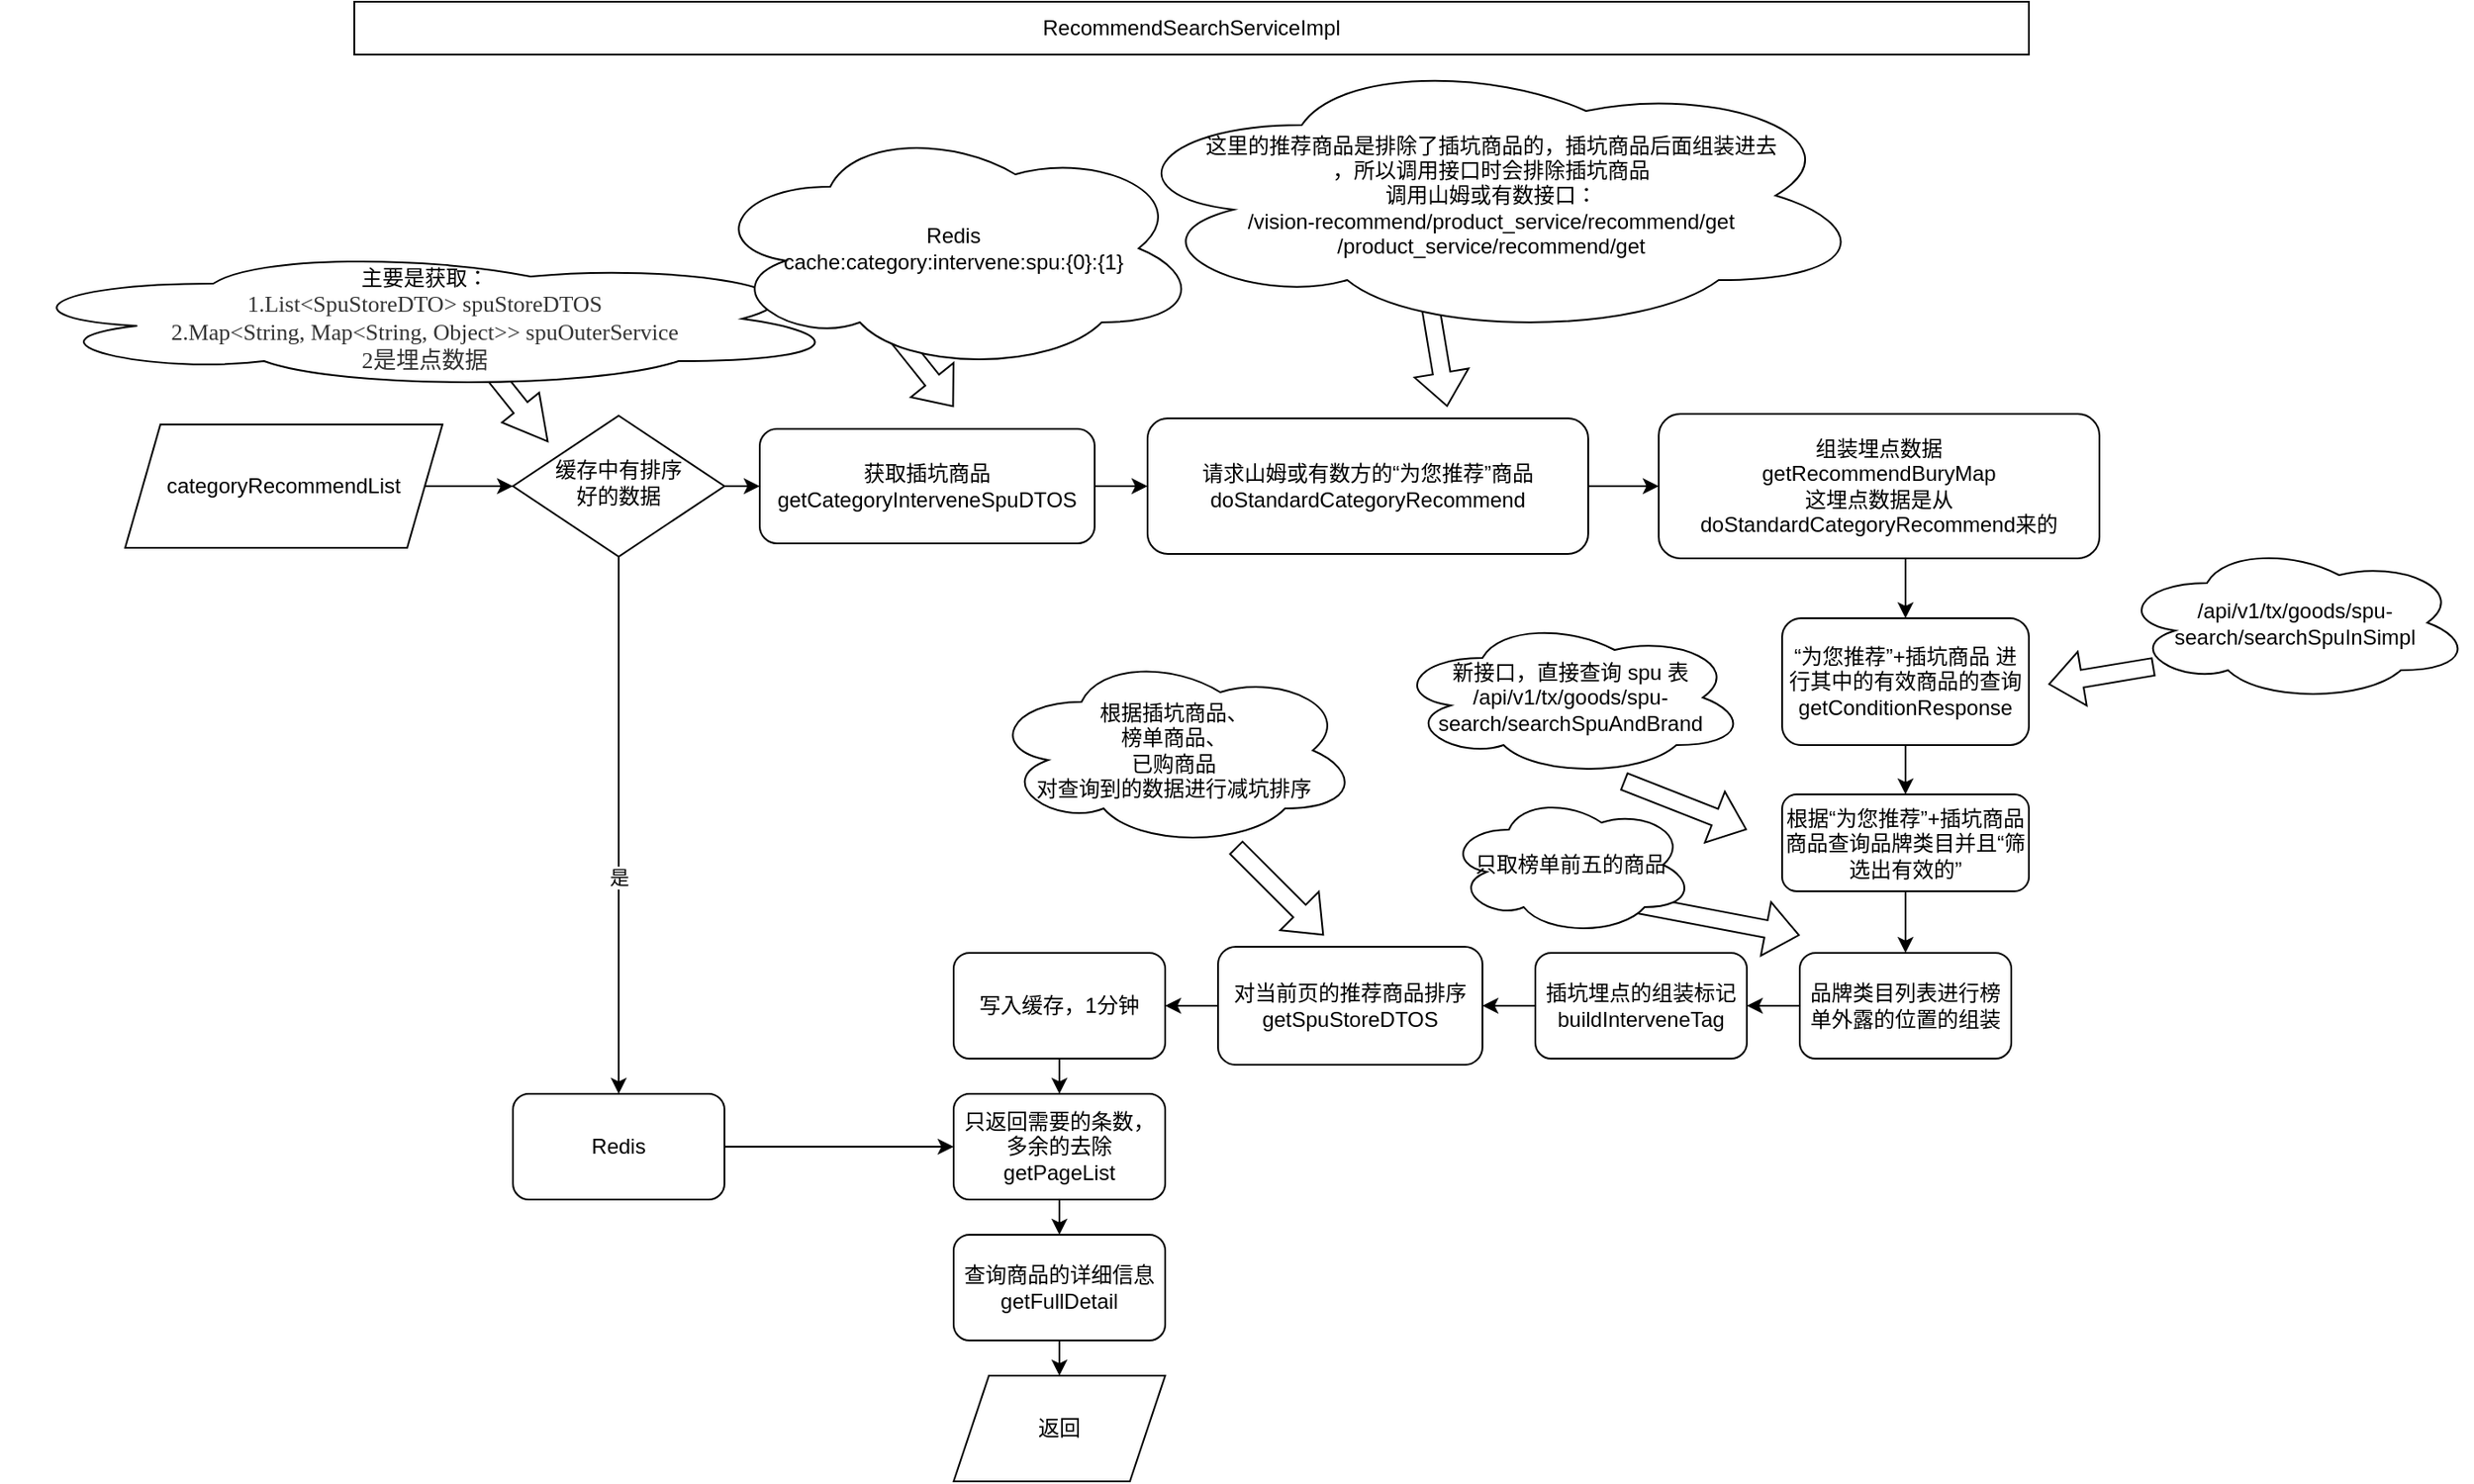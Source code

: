 <mxfile version="20.6.0" type="github">
  <diagram id="C5RBs43oDa-KdzZeNtuy" name="Page-1">
    <mxGraphModel dx="2061" dy="1909" grid="1" gridSize="10" guides="1" tooltips="1" connect="1" arrows="1" fold="1" page="1" pageScale="1" pageWidth="827" pageHeight="1169" math="0" shadow="0">
      <root>
        <mxCell id="WIyWlLk6GJQsqaUBKTNV-0" />
        <mxCell id="WIyWlLk6GJQsqaUBKTNV-1" parent="WIyWlLk6GJQsqaUBKTNV-0" />
        <mxCell id="IKpMw9BlruUS-73h-JzX-0" value="RecommendSearchServiceImpl" style="rounded=0;whiteSpace=wrap;html=1;" parent="WIyWlLk6GJQsqaUBKTNV-1" vertex="1">
          <mxGeometry x="160" y="-90" width="950" height="30" as="geometry" />
        </mxCell>
        <mxCell id="IKpMw9BlruUS-73h-JzX-9" style="edgeStyle=orthogonalEdgeStyle;rounded=0;orthogonalLoop=1;jettySize=auto;html=1;exitX=1;exitY=0.5;exitDx=0;exitDy=0;entryX=0;entryY=0.5;entryDx=0;entryDy=0;" parent="WIyWlLk6GJQsqaUBKTNV-1" source="IKpMw9BlruUS-73h-JzX-42" target="IKpMw9BlruUS-73h-JzX-2" edge="1">
          <mxGeometry relative="1" as="geometry">
            <mxPoint x="210" y="185" as="sourcePoint" />
          </mxGeometry>
        </mxCell>
        <mxCell id="IKpMw9BlruUS-73h-JzX-7" style="edgeStyle=orthogonalEdgeStyle;rounded=0;orthogonalLoop=1;jettySize=auto;html=1;exitX=0.5;exitY=1;exitDx=0;exitDy=0;entryX=0.5;entryY=0;entryDx=0;entryDy=0;" parent="WIyWlLk6GJQsqaUBKTNV-1" source="IKpMw9BlruUS-73h-JzX-2" target="IKpMw9BlruUS-73h-JzX-6" edge="1">
          <mxGeometry relative="1" as="geometry" />
        </mxCell>
        <mxCell id="IKpMw9BlruUS-73h-JzX-8" value="是" style="edgeLabel;html=1;align=center;verticalAlign=middle;resizable=0;points=[];" parent="IKpMw9BlruUS-73h-JzX-7" vertex="1" connectable="0">
          <mxGeometry x="0.191" relative="1" as="geometry">
            <mxPoint as="offset" />
          </mxGeometry>
        </mxCell>
        <mxCell id="IKpMw9BlruUS-73h-JzX-11" style="edgeStyle=orthogonalEdgeStyle;rounded=0;orthogonalLoop=1;jettySize=auto;html=1;exitX=1;exitY=0.5;exitDx=0;exitDy=0;entryX=0;entryY=0.5;entryDx=0;entryDy=0;" parent="WIyWlLk6GJQsqaUBKTNV-1" source="IKpMw9BlruUS-73h-JzX-2" target="IKpMw9BlruUS-73h-JzX-10" edge="1">
          <mxGeometry relative="1" as="geometry" />
        </mxCell>
        <mxCell id="IKpMw9BlruUS-73h-JzX-2" value="缓存中有排序&lt;br&gt;好的数据" style="rhombus;whiteSpace=wrap;html=1;shadow=0;fontFamily=Helvetica;fontSize=12;align=center;strokeWidth=1;spacing=6;spacingTop=-4;" parent="WIyWlLk6GJQsqaUBKTNV-1" vertex="1">
          <mxGeometry x="250" y="145" width="120" height="80" as="geometry" />
        </mxCell>
        <mxCell id="IKpMw9BlruUS-73h-JzX-5" value="" style="shape=flexArrow;endArrow=classic;html=1;rounded=0;endWidth=16;endSize=7.87;" parent="WIyWlLk6GJQsqaUBKTNV-1" edge="1">
          <mxGeometry width="50" height="50" relative="1" as="geometry">
            <mxPoint x="230" y="110" as="sourcePoint" />
            <mxPoint x="270" y="160" as="targetPoint" />
          </mxGeometry>
        </mxCell>
        <mxCell id="IKpMw9BlruUS-73h-JzX-55" style="edgeStyle=orthogonalEdgeStyle;rounded=0;orthogonalLoop=1;jettySize=auto;html=1;exitX=1;exitY=0.5;exitDx=0;exitDy=0;entryX=0;entryY=0.5;entryDx=0;entryDy=0;" parent="WIyWlLk6GJQsqaUBKTNV-1" source="IKpMw9BlruUS-73h-JzX-6" target="IKpMw9BlruUS-73h-JzX-53" edge="1">
          <mxGeometry relative="1" as="geometry" />
        </mxCell>
        <mxCell id="IKpMw9BlruUS-73h-JzX-6" value="Redis" style="rounded=1;whiteSpace=wrap;html=1;" parent="WIyWlLk6GJQsqaUBKTNV-1" vertex="1">
          <mxGeometry x="250" y="530" width="120" height="60" as="geometry" />
        </mxCell>
        <mxCell id="IKpMw9BlruUS-73h-JzX-15" style="edgeStyle=orthogonalEdgeStyle;rounded=0;orthogonalLoop=1;jettySize=auto;html=1;exitX=1;exitY=0.5;exitDx=0;exitDy=0;" parent="WIyWlLk6GJQsqaUBKTNV-1" source="IKpMw9BlruUS-73h-JzX-10" target="IKpMw9BlruUS-73h-JzX-14" edge="1">
          <mxGeometry relative="1" as="geometry" />
        </mxCell>
        <mxCell id="IKpMw9BlruUS-73h-JzX-10" value="&lt;div&gt;获取插坑商品&lt;/div&gt;&lt;div&gt;getCategoryInterveneSpuDTOS&lt;/div&gt;" style="rounded=1;whiteSpace=wrap;html=1;" parent="WIyWlLk6GJQsqaUBKTNV-1" vertex="1">
          <mxGeometry x="390" y="152.5" width="190" height="65" as="geometry" />
        </mxCell>
        <mxCell id="IKpMw9BlruUS-73h-JzX-13" value="" style="shape=flexArrow;endArrow=classic;html=1;rounded=0;" parent="WIyWlLk6GJQsqaUBKTNV-1" edge="1">
          <mxGeometry width="50" height="50" relative="1" as="geometry">
            <mxPoint x="460" y="90" as="sourcePoint" />
            <mxPoint x="500" y="140" as="targetPoint" />
          </mxGeometry>
        </mxCell>
        <mxCell id="IKpMw9BlruUS-73h-JzX-21" style="edgeStyle=orthogonalEdgeStyle;rounded=0;orthogonalLoop=1;jettySize=auto;html=1;exitX=1;exitY=0.5;exitDx=0;exitDy=0;entryX=0;entryY=0.5;entryDx=0;entryDy=0;" parent="WIyWlLk6GJQsqaUBKTNV-1" source="IKpMw9BlruUS-73h-JzX-14" target="IKpMw9BlruUS-73h-JzX-22" edge="1">
          <mxGeometry relative="1" as="geometry">
            <mxPoint x="980" y="185" as="targetPoint" />
          </mxGeometry>
        </mxCell>
        <mxCell id="IKpMw9BlruUS-73h-JzX-14" value="&lt;div&gt;请求山姆或有数方的“为您推荐”商品&lt;/div&gt;&lt;div&gt;doStandardCategoryRecommend&lt;/div&gt;" style="rounded=1;whiteSpace=wrap;html=1;" parent="WIyWlLk6GJQsqaUBKTNV-1" vertex="1">
          <mxGeometry x="610" y="146.5" width="250" height="77" as="geometry" />
        </mxCell>
        <mxCell id="IKpMw9BlruUS-73h-JzX-17" value="" style="shape=flexArrow;endArrow=classic;html=1;rounded=0;" parent="WIyWlLk6GJQsqaUBKTNV-1" edge="1">
          <mxGeometry width="50" height="50" relative="1" as="geometry">
            <mxPoint x="770" y="80" as="sourcePoint" />
            <mxPoint x="780" y="140" as="targetPoint" />
          </mxGeometry>
        </mxCell>
        <mxCell id="IKpMw9BlruUS-73h-JzX-24" style="edgeStyle=orthogonalEdgeStyle;rounded=0;orthogonalLoop=1;jettySize=auto;html=1;exitX=0.544;exitY=1;exitDx=0;exitDy=0;entryX=0.5;entryY=0;entryDx=0;entryDy=0;exitPerimeter=0;" parent="WIyWlLk6GJQsqaUBKTNV-1" source="IKpMw9BlruUS-73h-JzX-22" target="IKpMw9BlruUS-73h-JzX-23" edge="1">
          <mxGeometry relative="1" as="geometry" />
        </mxCell>
        <mxCell id="IKpMw9BlruUS-73h-JzX-22" value="&lt;div&gt;组装埋点数据&lt;/div&gt;&lt;div&gt;getRecommendBuryMap&lt;/div&gt;&lt;div&gt;这埋点数据是从doStandardCategoryRecommend来的&lt;/div&gt;" style="rounded=1;whiteSpace=wrap;html=1;" parent="WIyWlLk6GJQsqaUBKTNV-1" vertex="1">
          <mxGeometry x="900" y="144" width="250" height="82" as="geometry" />
        </mxCell>
        <mxCell id="IKpMw9BlruUS-73h-JzX-26" style="edgeStyle=orthogonalEdgeStyle;rounded=0;orthogonalLoop=1;jettySize=auto;html=1;exitX=0.5;exitY=1;exitDx=0;exitDy=0;entryX=0.5;entryY=0;entryDx=0;entryDy=0;" parent="WIyWlLk6GJQsqaUBKTNV-1" source="IKpMw9BlruUS-73h-JzX-23" target="IKpMw9BlruUS-73h-JzX-25" edge="1">
          <mxGeometry relative="1" as="geometry" />
        </mxCell>
        <mxCell id="IKpMw9BlruUS-73h-JzX-23" value="&lt;div&gt;“为您推荐”+插坑商品 进行其中的有效商品的查询&lt;/div&gt;&lt;div&gt;getConditionResponse&lt;/div&gt;" style="rounded=1;whiteSpace=wrap;html=1;" parent="WIyWlLk6GJQsqaUBKTNV-1" vertex="1">
          <mxGeometry x="970" y="260" width="140" height="72" as="geometry" />
        </mxCell>
        <mxCell id="IKpMw9BlruUS-73h-JzX-28" style="edgeStyle=orthogonalEdgeStyle;rounded=0;orthogonalLoop=1;jettySize=auto;html=1;exitX=0.5;exitY=1;exitDx=0;exitDy=0;entryX=0.5;entryY=0;entryDx=0;entryDy=0;" parent="WIyWlLk6GJQsqaUBKTNV-1" source="IKpMw9BlruUS-73h-JzX-25" target="IKpMw9BlruUS-73h-JzX-27" edge="1">
          <mxGeometry relative="1" as="geometry" />
        </mxCell>
        <mxCell id="IKpMw9BlruUS-73h-JzX-25" value="根据“为您推荐”+插坑商品商品查询品牌类目并且“筛选出有效的”" style="rounded=1;whiteSpace=wrap;html=1;" parent="WIyWlLk6GJQsqaUBKTNV-1" vertex="1">
          <mxGeometry x="970" y="360" width="140" height="55" as="geometry" />
        </mxCell>
        <mxCell id="IKpMw9BlruUS-73h-JzX-43" style="edgeStyle=orthogonalEdgeStyle;rounded=0;orthogonalLoop=1;jettySize=auto;html=1;exitX=0;exitY=0.5;exitDx=0;exitDy=0;entryX=1;entryY=0.5;entryDx=0;entryDy=0;" parent="WIyWlLk6GJQsqaUBKTNV-1" source="IKpMw9BlruUS-73h-JzX-27" target="IKpMw9BlruUS-73h-JzX-29" edge="1">
          <mxGeometry relative="1" as="geometry" />
        </mxCell>
        <mxCell id="IKpMw9BlruUS-73h-JzX-27" value="品牌类目列表进行榜单外露的位置的组装" style="rounded=1;whiteSpace=wrap;html=1;" parent="WIyWlLk6GJQsqaUBKTNV-1" vertex="1">
          <mxGeometry x="980" y="450" width="120" height="60" as="geometry" />
        </mxCell>
        <mxCell id="IKpMw9BlruUS-73h-JzX-46" style="edgeStyle=orthogonalEdgeStyle;rounded=0;orthogonalLoop=1;jettySize=auto;html=1;exitX=0;exitY=0.5;exitDx=0;exitDy=0;entryX=1;entryY=0.5;entryDx=0;entryDy=0;" parent="WIyWlLk6GJQsqaUBKTNV-1" source="IKpMw9BlruUS-73h-JzX-29" target="IKpMw9BlruUS-73h-JzX-31" edge="1">
          <mxGeometry relative="1" as="geometry" />
        </mxCell>
        <mxCell id="IKpMw9BlruUS-73h-JzX-29" value="&lt;div&gt;插坑埋点的组装标记&lt;/div&gt;&lt;div&gt;buildInterveneTag&lt;/div&gt;" style="rounded=1;whiteSpace=wrap;html=1;" parent="WIyWlLk6GJQsqaUBKTNV-1" vertex="1">
          <mxGeometry x="830" y="450" width="120" height="60" as="geometry" />
        </mxCell>
        <mxCell id="IKpMw9BlruUS-73h-JzX-47" style="edgeStyle=orthogonalEdgeStyle;rounded=0;orthogonalLoop=1;jettySize=auto;html=1;exitX=0;exitY=0.5;exitDx=0;exitDy=0;" parent="WIyWlLk6GJQsqaUBKTNV-1" source="IKpMw9BlruUS-73h-JzX-31" target="IKpMw9BlruUS-73h-JzX-44" edge="1">
          <mxGeometry relative="1" as="geometry" />
        </mxCell>
        <mxCell id="IKpMw9BlruUS-73h-JzX-31" value="&lt;div&gt;对当前页的推荐商品排序&lt;/div&gt;&lt;div&gt;getSpuStoreDTOS&lt;/div&gt;" style="rounded=1;whiteSpace=wrap;html=1;" parent="WIyWlLk6GJQsqaUBKTNV-1" vertex="1">
          <mxGeometry x="650" y="446.5" width="150" height="67" as="geometry" />
        </mxCell>
        <mxCell id="IKpMw9BlruUS-73h-JzX-38" value="新接口，直接查询 spu 表&lt;br&gt;/api/v1/tx/goods/spu-search/searchSpuAndBrand" style="ellipse;shape=cloud;whiteSpace=wrap;html=1;" parent="WIyWlLk6GJQsqaUBKTNV-1" vertex="1">
          <mxGeometry x="750" y="260" width="200" height="90" as="geometry" />
        </mxCell>
        <mxCell id="IKpMw9BlruUS-73h-JzX-39" value="" style="shape=flexArrow;endArrow=classic;html=1;rounded=0;" parent="WIyWlLk6GJQsqaUBKTNV-1" edge="1">
          <mxGeometry width="50" height="50" relative="1" as="geometry">
            <mxPoint x="880" y="352.5" as="sourcePoint" />
            <mxPoint x="950" y="380" as="targetPoint" />
          </mxGeometry>
        </mxCell>
        <mxCell id="IKpMw9BlruUS-73h-JzX-41" value="" style="shape=flexArrow;endArrow=classic;html=1;rounded=0;" parent="WIyWlLk6GJQsqaUBKTNV-1" edge="1">
          <mxGeometry width="50" height="50" relative="1" as="geometry">
            <mxPoint x="875" y="420" as="sourcePoint" />
            <mxPoint x="980" y="440" as="targetPoint" />
          </mxGeometry>
        </mxCell>
        <mxCell id="IKpMw9BlruUS-73h-JzX-42" value="categoryRecommendList" style="shape=parallelogram;perimeter=parallelogramPerimeter;whiteSpace=wrap;html=1;fixedSize=1;" parent="WIyWlLk6GJQsqaUBKTNV-1" vertex="1">
          <mxGeometry x="30" y="150" width="180" height="70" as="geometry" />
        </mxCell>
        <mxCell id="IKpMw9BlruUS-73h-JzX-54" style="edgeStyle=orthogonalEdgeStyle;rounded=0;orthogonalLoop=1;jettySize=auto;html=1;exitX=0.5;exitY=1;exitDx=0;exitDy=0;entryX=0.5;entryY=0;entryDx=0;entryDy=0;" parent="WIyWlLk6GJQsqaUBKTNV-1" source="IKpMw9BlruUS-73h-JzX-44" edge="1">
          <mxGeometry relative="1" as="geometry">
            <mxPoint x="560" y="530" as="targetPoint" />
          </mxGeometry>
        </mxCell>
        <mxCell id="IKpMw9BlruUS-73h-JzX-44" value="写入缓存，1分钟" style="rounded=1;whiteSpace=wrap;html=1;" parent="WIyWlLk6GJQsqaUBKTNV-1" vertex="1">
          <mxGeometry x="500" y="450" width="120" height="60" as="geometry" />
        </mxCell>
        <mxCell id="IKpMw9BlruUS-73h-JzX-45" value="返回" style="shape=parallelogram;perimeter=parallelogramPerimeter;whiteSpace=wrap;html=1;fixedSize=1;" parent="WIyWlLk6GJQsqaUBKTNV-1" vertex="1">
          <mxGeometry x="500" y="690" width="120" height="60" as="geometry" />
        </mxCell>
        <mxCell id="IKpMw9BlruUS-73h-JzX-40" value="只取榜单前五的商品" style="ellipse;shape=cloud;whiteSpace=wrap;html=1;" parent="WIyWlLk6GJQsqaUBKTNV-1" vertex="1">
          <mxGeometry x="780" y="360" width="140" height="80" as="geometry" />
        </mxCell>
        <mxCell id="IKpMw9BlruUS-73h-JzX-52" value="" style="shape=flexArrow;endArrow=classic;html=1;rounded=0;" parent="WIyWlLk6GJQsqaUBKTNV-1" edge="1">
          <mxGeometry width="50" height="50" relative="1" as="geometry">
            <mxPoint x="1181" y="287.5" as="sourcePoint" />
            <mxPoint x="1121" y="297.5" as="targetPoint" />
          </mxGeometry>
        </mxCell>
        <mxCell id="IKpMw9BlruUS-73h-JzX-51" value="/api/v1/tx/goods/spu-search/searchSpuInSimpl" style="ellipse;shape=cloud;whiteSpace=wrap;html=1;" parent="WIyWlLk6GJQsqaUBKTNV-1" vertex="1">
          <mxGeometry x="1161" y="217.5" width="200" height="90" as="geometry" />
        </mxCell>
        <mxCell id="IKpMw9BlruUS-73h-JzX-16" value="&lt;div&gt;这里的推荐商品是排除了插坑商品的，插坑商品后面组装进去&lt;/div&gt;&lt;div&gt;，所以调用接口时会排除插坑商品&lt;/div&gt;&lt;div&gt;调用山姆或有数接口：&lt;/div&gt;&lt;div&gt;/vision-recommend/product_service/recommend/get&lt;/div&gt;&lt;div&gt;/product_service/recommend/get&lt;/div&gt;" style="ellipse;shape=cloud;whiteSpace=wrap;html=1;" parent="WIyWlLk6GJQsqaUBKTNV-1" vertex="1">
          <mxGeometry x="590" y="-60" width="430" height="160" as="geometry" />
        </mxCell>
        <mxCell id="IKpMw9BlruUS-73h-JzX-58" style="edgeStyle=orthogonalEdgeStyle;rounded=0;orthogonalLoop=1;jettySize=auto;html=1;exitX=0.5;exitY=1;exitDx=0;exitDy=0;entryX=0.5;entryY=0;entryDx=0;entryDy=0;" parent="WIyWlLk6GJQsqaUBKTNV-1" source="IKpMw9BlruUS-73h-JzX-53" target="IKpMw9BlruUS-73h-JzX-56" edge="1">
          <mxGeometry relative="1" as="geometry" />
        </mxCell>
        <mxCell id="IKpMw9BlruUS-73h-JzX-53" value="只返回需要的条数，多余的去除&lt;br&gt;getPageList" style="rounded=1;whiteSpace=wrap;html=1;" parent="WIyWlLk6GJQsqaUBKTNV-1" vertex="1">
          <mxGeometry x="500" y="530" width="120" height="60" as="geometry" />
        </mxCell>
        <mxCell id="IKpMw9BlruUS-73h-JzX-57" style="edgeStyle=orthogonalEdgeStyle;rounded=0;orthogonalLoop=1;jettySize=auto;html=1;exitX=0.5;exitY=1;exitDx=0;exitDy=0;entryX=0.5;entryY=0;entryDx=0;entryDy=0;" parent="WIyWlLk6GJQsqaUBKTNV-1" source="IKpMw9BlruUS-73h-JzX-56" target="IKpMw9BlruUS-73h-JzX-45" edge="1">
          <mxGeometry relative="1" as="geometry" />
        </mxCell>
        <mxCell id="IKpMw9BlruUS-73h-JzX-56" value="查询商品的详细信息&lt;br&gt;getFullDetail" style="rounded=1;whiteSpace=wrap;html=1;" parent="WIyWlLk6GJQsqaUBKTNV-1" vertex="1">
          <mxGeometry x="500" y="610" width="120" height="60" as="geometry" />
        </mxCell>
        <mxCell id="IKpMw9BlruUS-73h-JzX-59" value="根据插坑商品、&lt;br&gt;榜单商品、&lt;br&gt;已购商品&lt;br&gt;对查询到的数据进行减坑排序" style="ellipse;shape=cloud;whiteSpace=wrap;html=1;" parent="WIyWlLk6GJQsqaUBKTNV-1" vertex="1">
          <mxGeometry x="520" y="280" width="210" height="110" as="geometry" />
        </mxCell>
        <mxCell id="IKpMw9BlruUS-73h-JzX-60" value="" style="shape=flexArrow;endArrow=classic;html=1;rounded=0;" parent="WIyWlLk6GJQsqaUBKTNV-1" edge="1">
          <mxGeometry width="50" height="50" relative="1" as="geometry">
            <mxPoint x="660" y="390" as="sourcePoint" />
            <mxPoint x="710" y="440" as="targetPoint" />
          </mxGeometry>
        </mxCell>
        <mxCell id="IKpMw9BlruUS-73h-JzX-3" value="主要是获取：&lt;div style=&quot;resize: none; outline: none; font-size: 13px; color: rgb(50, 50, 50); font-family: 微软雅黑;&quot;&gt;1.List&amp;lt;SpuStoreDTO&amp;gt;&amp;nbsp;spuStoreDTOS&lt;/div&gt;&lt;div style=&quot;resize: none; outline: none; font-size: 13px; color: rgb(50, 50, 50); font-family: 微软雅黑;&quot;&gt;2.Map&amp;lt;String,&amp;nbsp;Map&amp;lt;String,&amp;nbsp;Object&amp;gt;&amp;gt;&amp;nbsp;spuOuterService&lt;/div&gt;&lt;div style=&quot;resize: none; outline: none; font-size: 13px; color: rgb(50, 50, 50); font-family: 微软雅黑;&quot;&gt;2是埋点数据&lt;/div&gt;" style="ellipse;shape=cloud;whiteSpace=wrap;html=1;" parent="WIyWlLk6GJQsqaUBKTNV-1" vertex="1">
          <mxGeometry x="-40" y="50" width="480" height="80" as="geometry" />
        </mxCell>
        <mxCell id="IKpMw9BlruUS-73h-JzX-12" value="&lt;div&gt;Redis&lt;/div&gt;cache:category:intervene:spu:{0}:{1}" style="ellipse;shape=cloud;whiteSpace=wrap;html=1;" parent="WIyWlLk6GJQsqaUBKTNV-1" vertex="1">
          <mxGeometry x="360" y="-20" width="280" height="140" as="geometry" />
        </mxCell>
      </root>
    </mxGraphModel>
  </diagram>
</mxfile>
